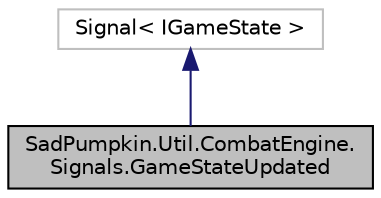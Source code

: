 digraph "SadPumpkin.Util.CombatEngine.Signals.GameStateUpdated"
{
 // LATEX_PDF_SIZE
  edge [fontname="Helvetica",fontsize="10",labelfontname="Helvetica",labelfontsize="10"];
  node [fontname="Helvetica",fontsize="10",shape=record];
  Node1 [label="SadPumpkin.Util.CombatEngine.\lSignals.GameStateUpdated",height=0.2,width=0.4,color="black", fillcolor="grey75", style="filled", fontcolor="black",tooltip="Signal which will be fired when the combat state is updated, the value of which is a copy of the curr..."];
  Node2 -> Node1 [dir="back",color="midnightblue",fontsize="10",style="solid",fontname="Helvetica"];
  Node2 [label="Signal\< IGameState \>",height=0.2,width=0.4,color="grey75", fillcolor="white", style="filled",tooltip=" "];
}
